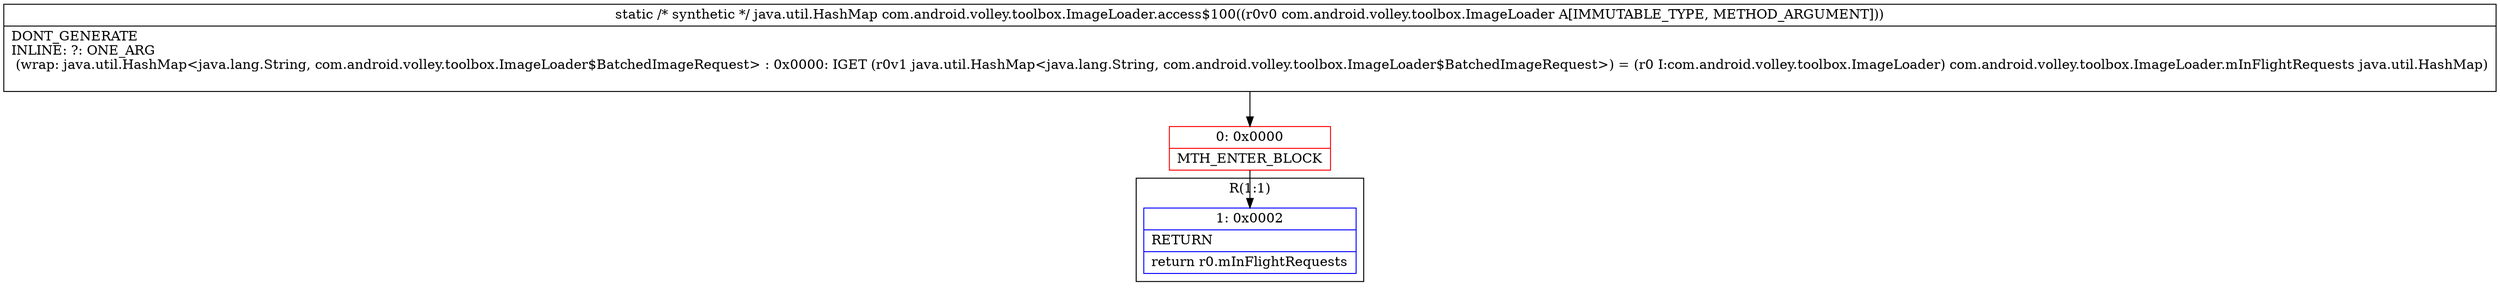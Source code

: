 digraph "CFG forcom.android.volley.toolbox.ImageLoader.access$100(Lcom\/android\/volley\/toolbox\/ImageLoader;)Ljava\/util\/HashMap;" {
subgraph cluster_Region_1772077371 {
label = "R(1:1)";
node [shape=record,color=blue];
Node_1 [shape=record,label="{1\:\ 0x0002|RETURN\l|return r0.mInFlightRequests\l}"];
}
Node_0 [shape=record,color=red,label="{0\:\ 0x0000|MTH_ENTER_BLOCK\l}"];
MethodNode[shape=record,label="{static \/* synthetic *\/ java.util.HashMap com.android.volley.toolbox.ImageLoader.access$100((r0v0 com.android.volley.toolbox.ImageLoader A[IMMUTABLE_TYPE, METHOD_ARGUMENT]))  | DONT_GENERATE\lINLINE: ?: ONE_ARG  \l  (wrap: java.util.HashMap\<java.lang.String, com.android.volley.toolbox.ImageLoader$BatchedImageRequest\> : 0x0000: IGET  (r0v1 java.util.HashMap\<java.lang.String, com.android.volley.toolbox.ImageLoader$BatchedImageRequest\>) = (r0 I:com.android.volley.toolbox.ImageLoader) com.android.volley.toolbox.ImageLoader.mInFlightRequests java.util.HashMap)\l\l}"];
MethodNode -> Node_0;
Node_0 -> Node_1;
}

